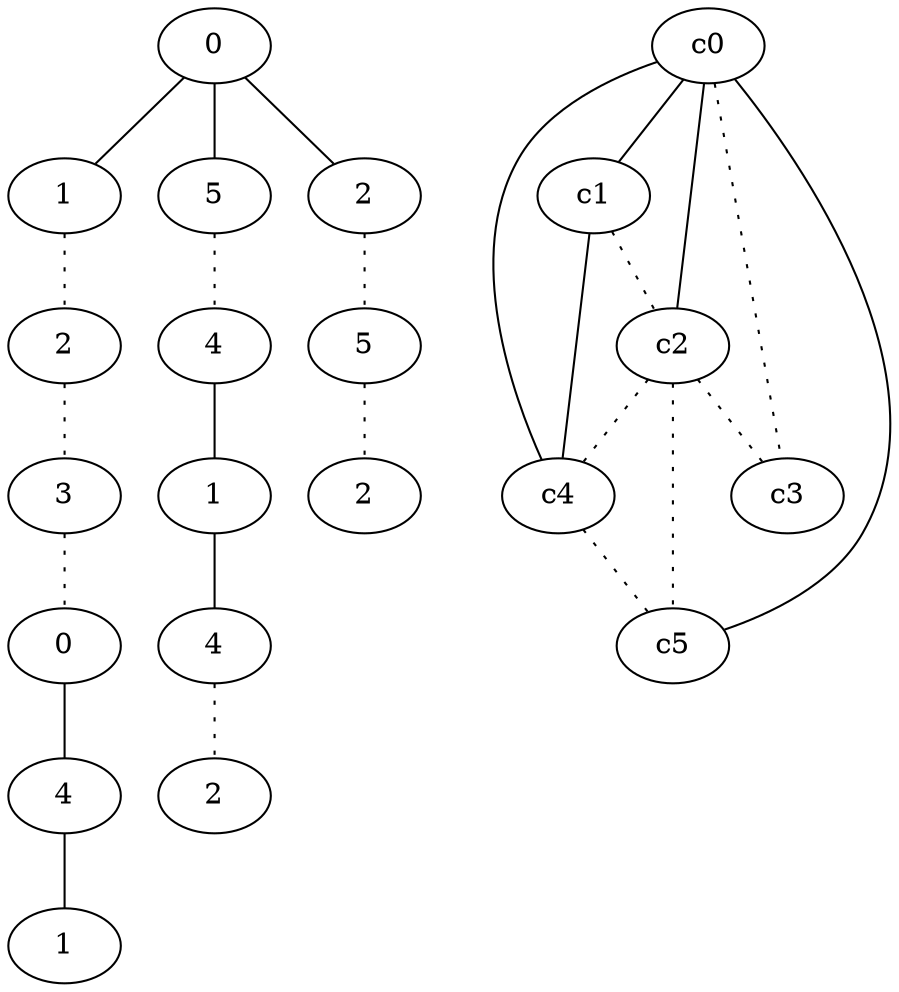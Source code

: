 graph {
a0[label=0];
a1[label=1];
a2[label=2];
a3[label=3];
a4[label=0];
a5[label=4];
a6[label=1];
a7[label=5];
a8[label=4];
a9[label=1];
a10[label=4];
a11[label=2];
a12[label=2];
a13[label=5];
a14[label=2];
a0 -- a1;
a0 -- a7;
a0 -- a12;
a1 -- a2 [style=dotted];
a2 -- a3 [style=dotted];
a3 -- a4 [style=dotted];
a4 -- a5;
a5 -- a6;
a7 -- a8 [style=dotted];
a8 -- a9;
a9 -- a10;
a10 -- a11 [style=dotted];
a12 -- a13 [style=dotted];
a13 -- a14 [style=dotted];
c0 -- c1;
c0 -- c2;
c0 -- c3 [style=dotted];
c0 -- c4;
c0 -- c5;
c1 -- c2 [style=dotted];
c1 -- c4;
c2 -- c3 [style=dotted];
c2 -- c4 [style=dotted];
c2 -- c5 [style=dotted];
c4 -- c5 [style=dotted];
}
